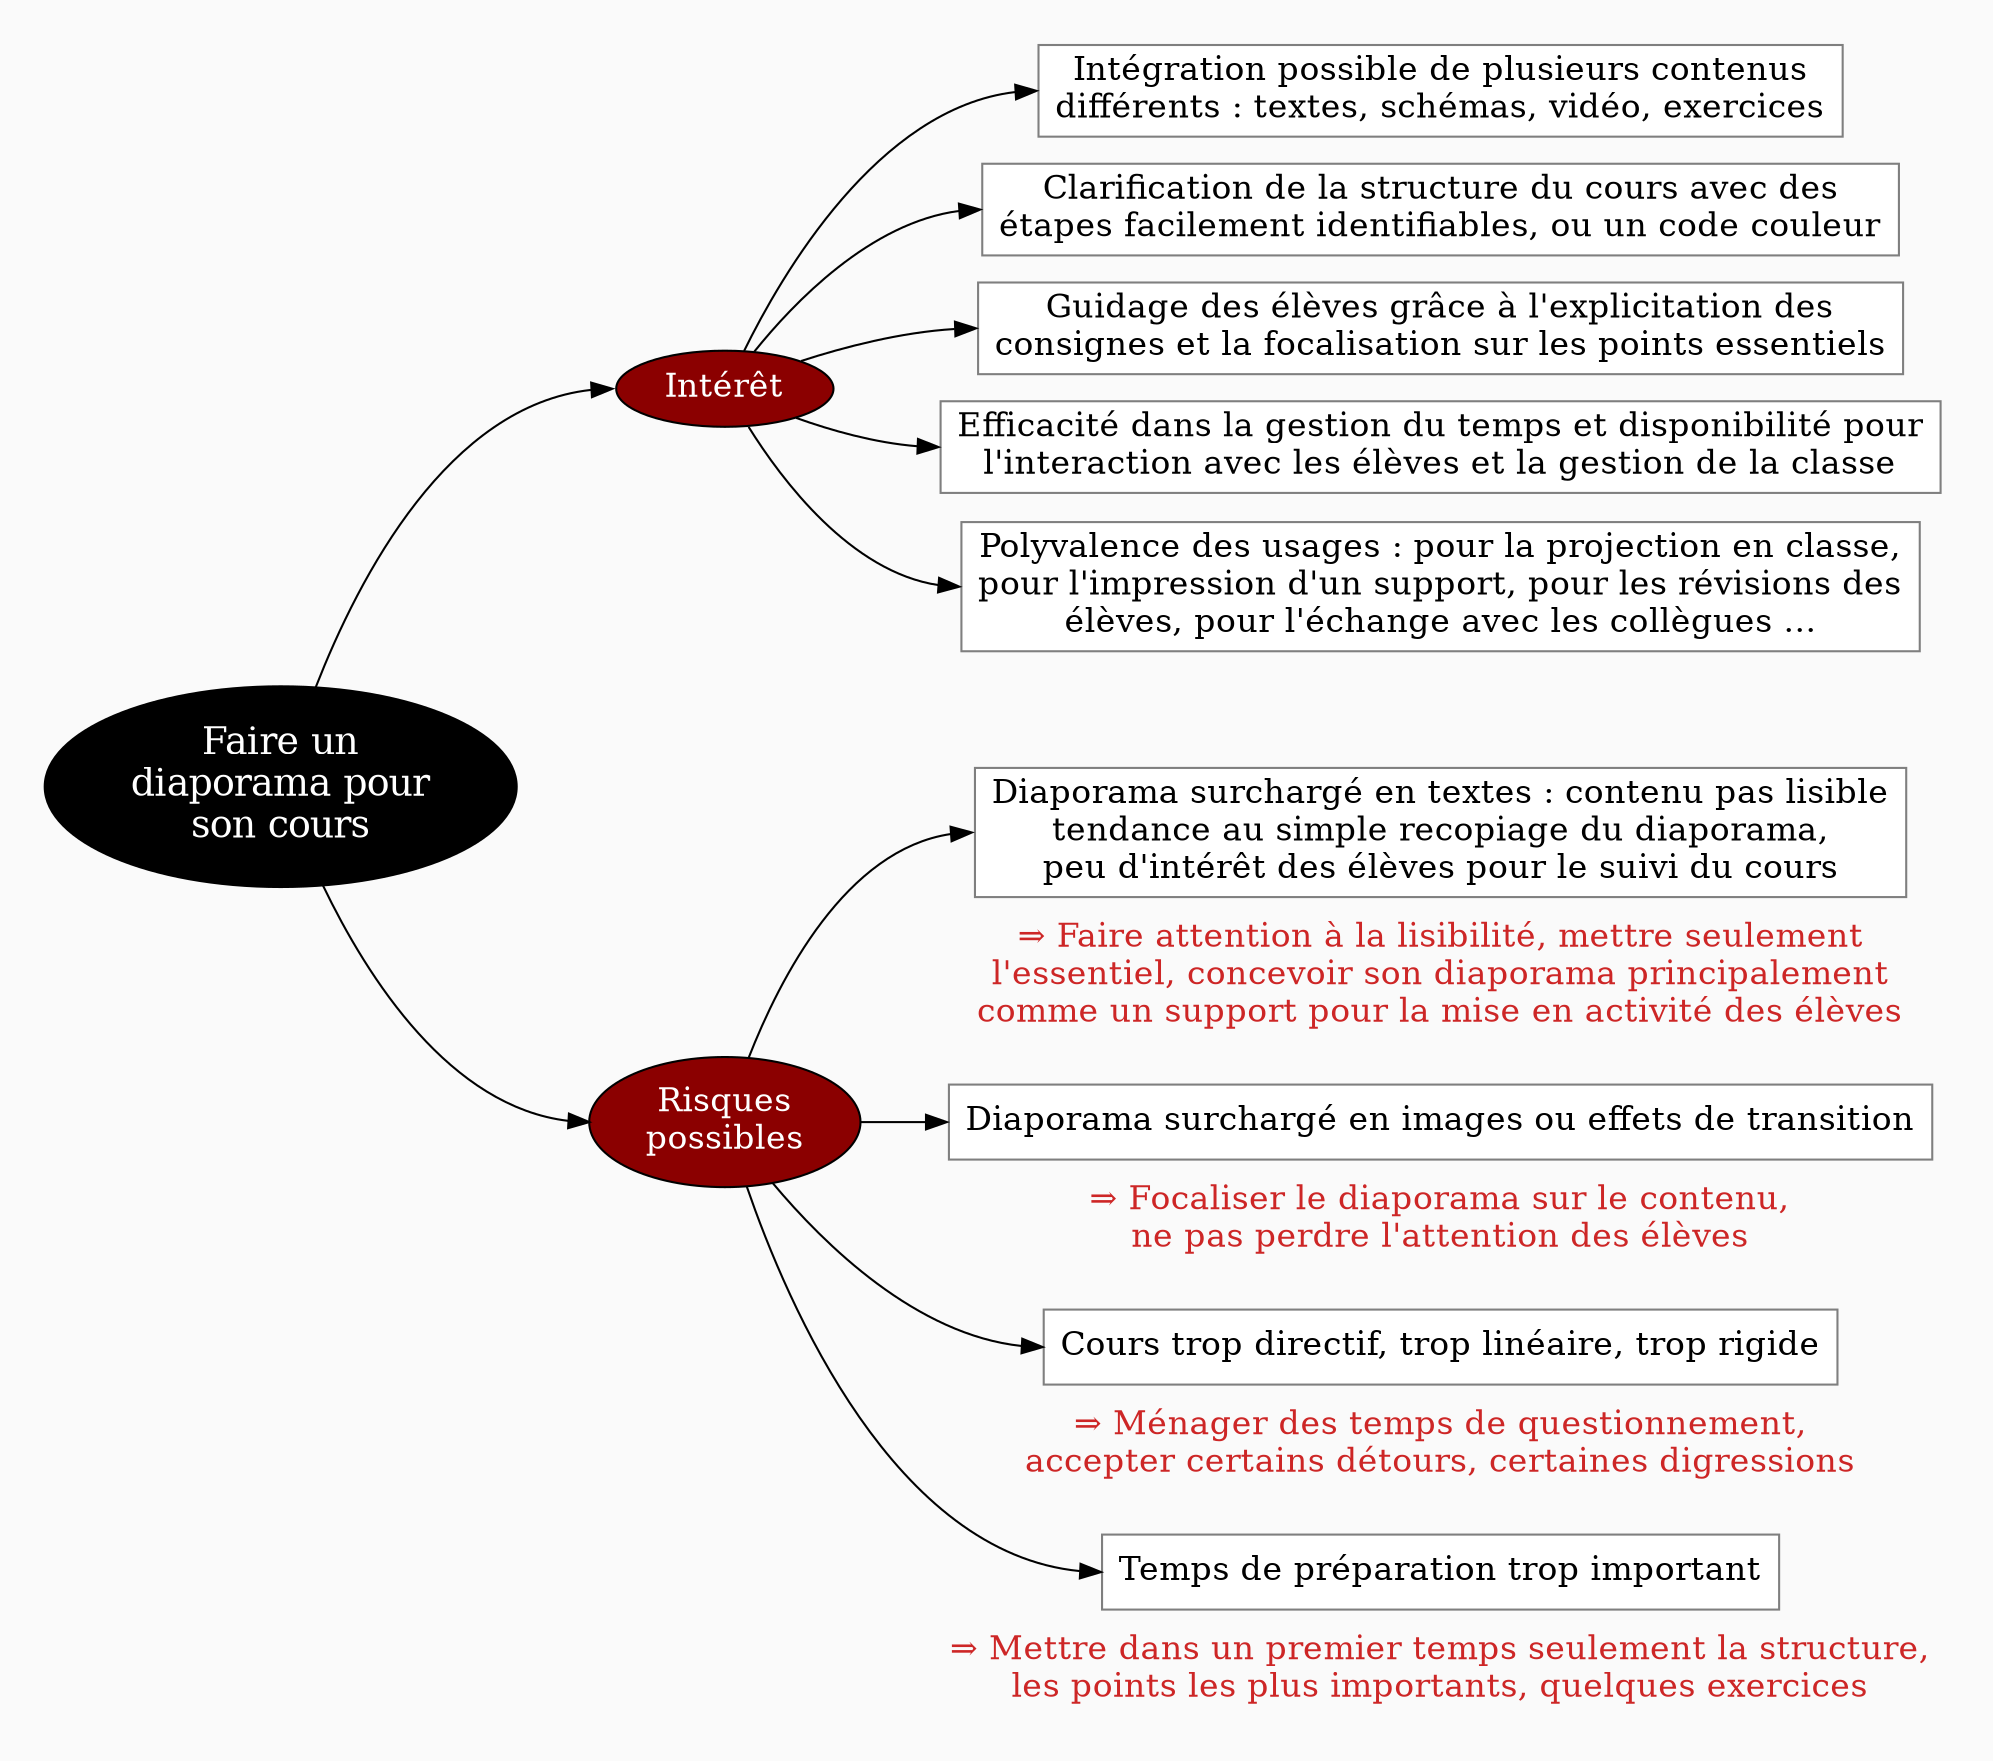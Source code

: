 digraph G {
// Template : diagram
// Usage : 
rankdir=LR
splines=true
//splines=curved
bgcolor=grey98
pad=0.3
style=filled
edge[minlen=4]
node[style=filled, fontcolor=white]
ranksep=0.1
nodesep=0.1

// NIVEAU 1
node[fillcolor=12, fontsize=18]
a1[label="Faire un
diaporama pour
son cours"]

// NIVEAU 2
node[fillcolor=red4, fontsize=16]
a1->{
b1[label="Intérêt"]    
b2[label="Risques
possibles"]
}[headport=w]

node[fontcolor=black]
// NIVEAU 3 (sans intermédiaire)
node [shape=box, fillcolor=white, color=grey50]
// c1[label=""]
b1->{ba1,ba2,ba3,ba4,ba5}[headport=w]
ba1[label="Intégration possible de plusieurs contenus
différents : textes, schémas, vidéo, exercices"]
ba2[label="Clarification de la structure du cours avec des
étapes facilement identifiables, ou un code couleur"]
ba3[label="Guidage des élèves grâce à l'explicitation des
consignes et la focalisation sur les points essentiels"]
ba4[label="Efficacité dans la gestion du temps et disponibilité pour
l'interaction avec les élèves et la gestion de la classe"]
ba5[label="Polyvalence des usages : pour la projection en classe,
pour l'impression d'un support, pour les révisions des
élèves, pour l'échange avec les collègues …"]

{rank=same;ba1->ba2->ba3->ba4->ba5[style=invis,minlen=2]}



b2->{c5,c6,c7, c8}[headport=w]
c5[label="Diaporama surchargé en textes : contenu pas lisible
tendance au simple recopiage du diaporama,
peu d'intérêt des élèves pour le suivi du cours"]
c6[label="Diaporama surchargé en images ou effets de transition"]
c7[label="Cours trop directif, trop linéaire, trop rigide"]
c8[label="Temps de préparation trop important"]
{rank=same;ba5->c5[style=invis, minlen=8]}




// INTERMÉDIAIRE AVANT NIVEAU 3
node[fillcolor=grey78, shape=oval]
// [arrowhead=none]
// bc1[label=""]

// NIVEAU 3 (avec intermédiaire)
node[fillcolor=white, shape=box, color=grey50]
// c1[label=""]

// NIVEAU 4
node[style="filled,rounded", fillcolor=white, shape=box, color=grey50, fontsize=13]
// d1[label=""]

// ÉTIQUETTES EN ROUGE
node[shape=plaintext, fontcolor=firebrick3, fillcolor=grey98, fontsize=16]
// e1[label=< <B>= Titre</B><BR /><BR />Contenu<BR /> >]
// e1[label=""]
// ->e1[minlen=1, style=invis]

{rank=same;c5->e1[minlen=1, style=invis]}
e1[label="⇒ Faire attention à la lisibilité, mettre seulement
l'essentiel, concevoir son diaporama principalement
comme un support pour la mise en activité des élèves"]

{rank=same;c6->e2[minlen=1, style=invis]}
e2[label="⇒ Focaliser le diaporama sur le contenu,
ne pas perdre l'attention des élèves"]

{rank=same;c7->e3[minlen=1, style=invis]}
e3[label="⇒ Ménager des temps de questionnement,
accepter certains détours, certaines digressions"]

{rank=same;c8->e4[minlen=1, style=invis]}
e4[label="⇒ Mettre dans un premier temps seulement la structure,
les points les plus importants, quelques exercices"]

{rank=same;e1->c6[style=invis,minlen=3]}
{rank=same;e2->c7[style=invis,minlen=3]}
{rank=same;e3->c8[style=invis,minlen=3]}

// REMARQUES EN BLEU
node[color=blue, shape=box, margin=0.07, fontcolor=black, fontsize=12, style="dashed", penwidth=0.6]
edge[color=blue, arrowhead="none", xlabel="", style="dashed", penwidth=0.6]
// r1[label=""]
// {rank=same;->r1}
// {rank=same;r1->[dir=back]}

}
